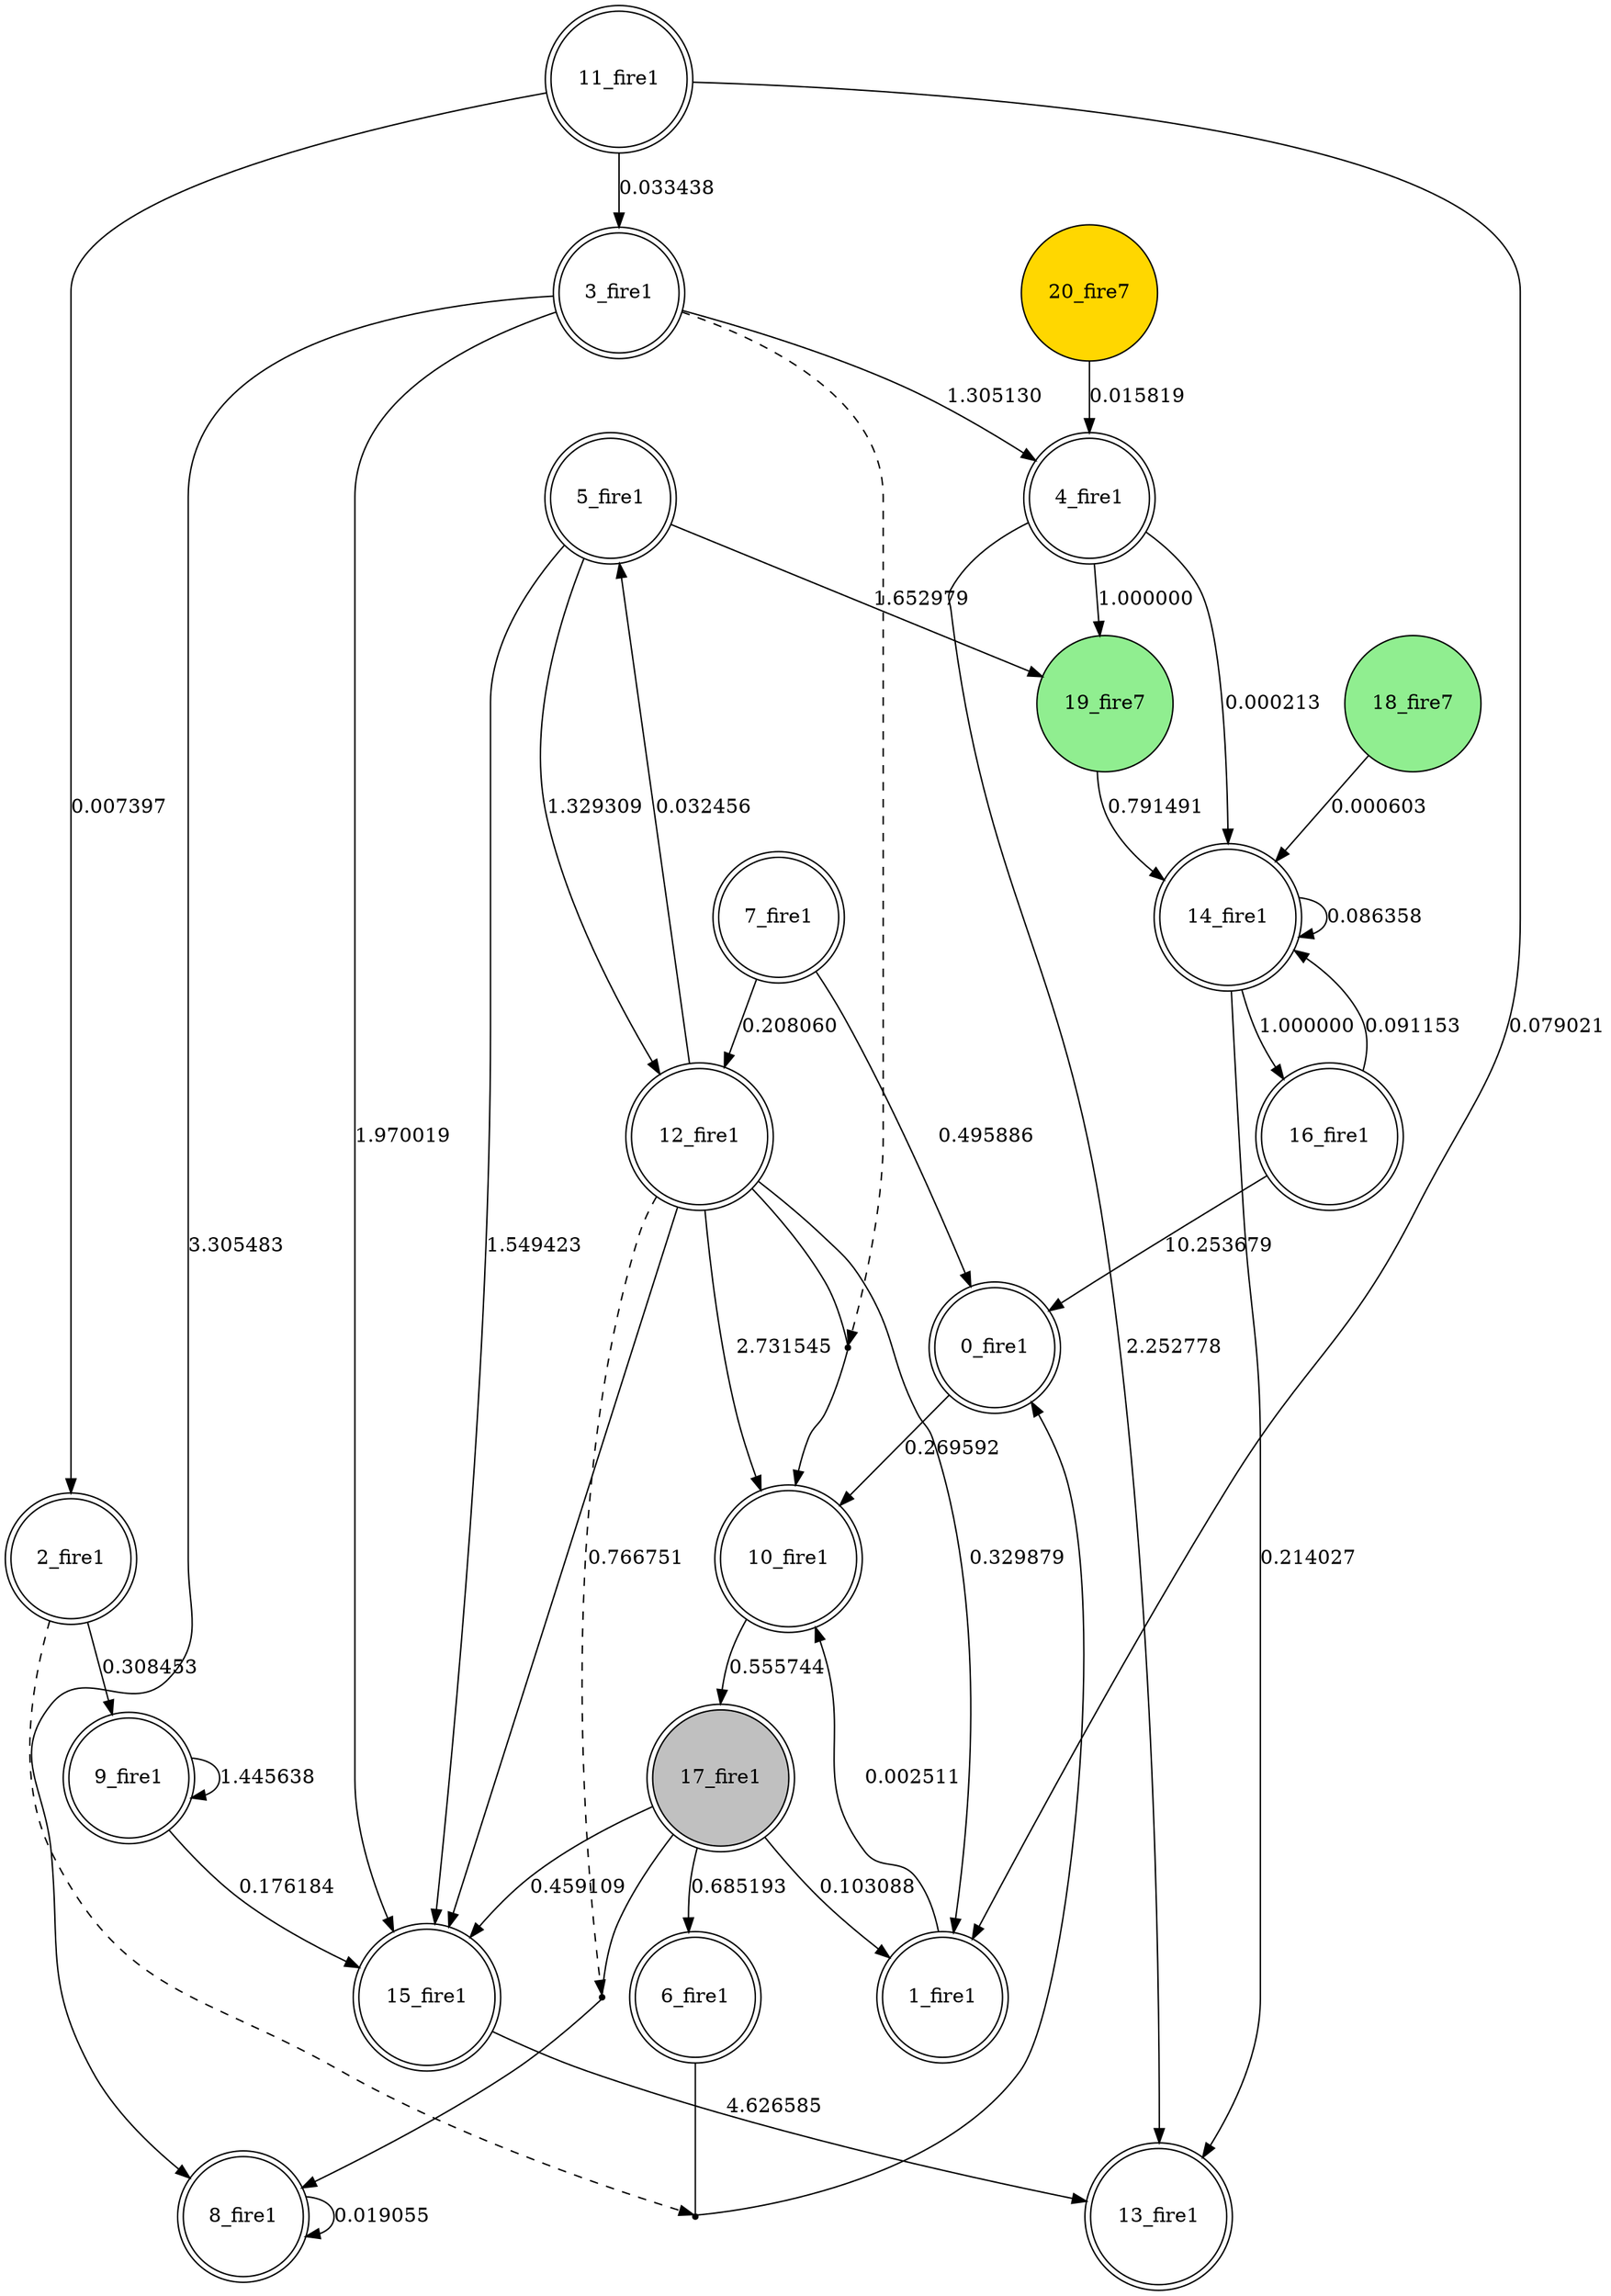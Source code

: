 digraph G {
 node[shape = circle]
0 [label="0_fire1",shape=doublecircle]
1 [label="1_fire1",shape=doublecircle]
2 [label="2_fire1",shape=doublecircle]
3 [label="3_fire1",shape=doublecircle]
4 [label="4_fire1",shape=doublecircle]
5 [label="5_fire1",shape=doublecircle]
6 [label="6_fire1",shape=doublecircle]
7 [label="7_fire1",shape=doublecircle]
8 [label="8_fire1",shape=doublecircle]
9 [label="9_fire1",shape=doublecircle]
10 [label="10_fire1",shape=doublecircle]
11 [label="11_fire1",shape=doublecircle]
12 [label="12_fire1",shape=doublecircle]
13 [label="13_fire1",shape=doublecircle]
14 [label="14_fire1",shape=doublecircle]
15 [label="15_fire1",shape=doublecircle]
16 [label="16_fire1",shape=doublecircle]
17 [label="17_fire1",shape=doublecircle, style=filled, fillcolor=gray]
18 [label="18_fire7",style=filled, fillcolor=lightgreen]
19 [label="19_fire7",style=filled, fillcolor=lightgreen]
20 [label="20_fire7",style=filled, fillcolor=gold]
11 -> 1 [label="0.079021"]
7 -> 0 [label="0.495886"]
2 -> 9 [label="0.308453"]
9 -> 9 [label="1.445638"]
15 -> 13 [label="4.626585"]
17 -> 1 [label="0.103088"]
8 -> 8 [label="0.019055"]
5 -> 12 [label="1.329309"]
19 -> 14 [label="0.791491"]
7 -> 12 [label="0.208060"]
12 -> 1 [label="0.329879"]
21 [shape=point, label=""]
3 -> 21 [style=dashed] 
12 -> 21 [dir=none]
21 -> 10 
5 -> 19 [label="1.652979"]
5 -> 15 [label="1.549423"]
0 -> 10 [label="0.269592"]
17 -> 6 [label="0.685193"]
18 -> 14 [label="0.000603"]
16 -> 14 [label="0.091153"]
14 -> 16 [label="1.000000"]
11 -> 3 [label="0.033438"]
10 -> 17 [label="0.555744"]
22 [shape=point, label=""]
2 -> 22 [style=dashed] 
6 -> 22 [dir=none]
22 -> 0 
12 -> 5 [label="0.032456"]
14 -> 13 [label="0.214027"]
16 -> 0 [label="10.253679"]
12 -> 15 [label="0.766751"]
4 -> 19 [label="1.000000"]
4 -> 13 [label="2.252778"]
23 [shape=point, label=""]
12 -> 23 [style=dashed] 
17 -> 23 [dir=none]
23 -> 8 
4 -> 14 [label="0.000213"]
14 -> 14 [label="0.086358"]
11 -> 2 [label="0.007397"]
20 -> 4 [label="0.015819"]
3 -> 8 [label="3.305483"]
1 -> 10 [label="0.002511"]
9 -> 15 [label="0.176184"]
17 -> 15 [label="0.459109"]
12 -> 10 [label="2.731545"]
3 -> 4 [label="1.305130"]
3 -> 15 [label="1.970019"]
}
